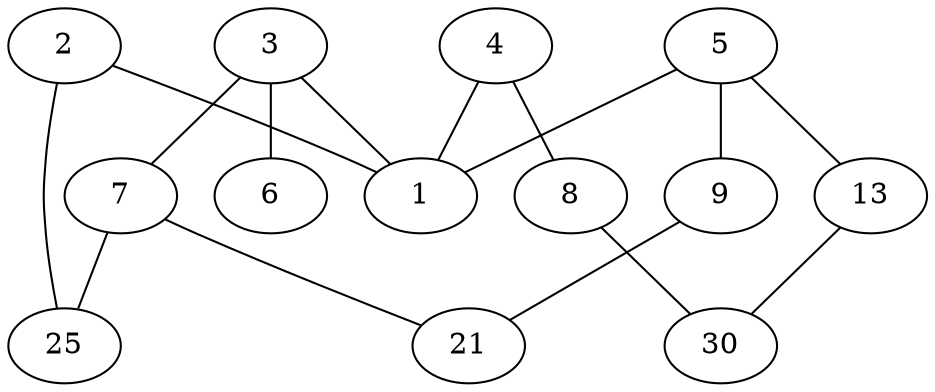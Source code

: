 digraph h {
aaaac[label="1"]
aaaab[label="2"]
aaaba[label="3"]
aaabd[label="4"]
aaacb[label="5"]
aaabb[label="6"]
aaabc[label="7"]
aaaca[label="8"]
aaacc[label="9"]
aaacd[label="13"]
aaada[label="21"]
aaaad[label="25"]
aaadb[label="30"]
aaaab->aaaac[arrowhead=none]
aaaab->aaaad[arrowhead=none]
aaaba->aaaac[arrowhead=none]
aaaba->aaabb[arrowhead=none]
aaaba->aaabc[arrowhead=none]
aaabd->aaaac[arrowhead=none]
aaabd->aaaca[arrowhead=none]
aaacb->aaaac[arrowhead=none]
aaacb->aaacc[arrowhead=none]
aaacb->aaacd[arrowhead=none]
aaabc->aaada[arrowhead=none]
aaabc->aaaad[arrowhead=none]
aaaca->aaadb[arrowhead=none]
aaacc->aaada[arrowhead=none]
aaacd->aaadb[arrowhead=none]
}
